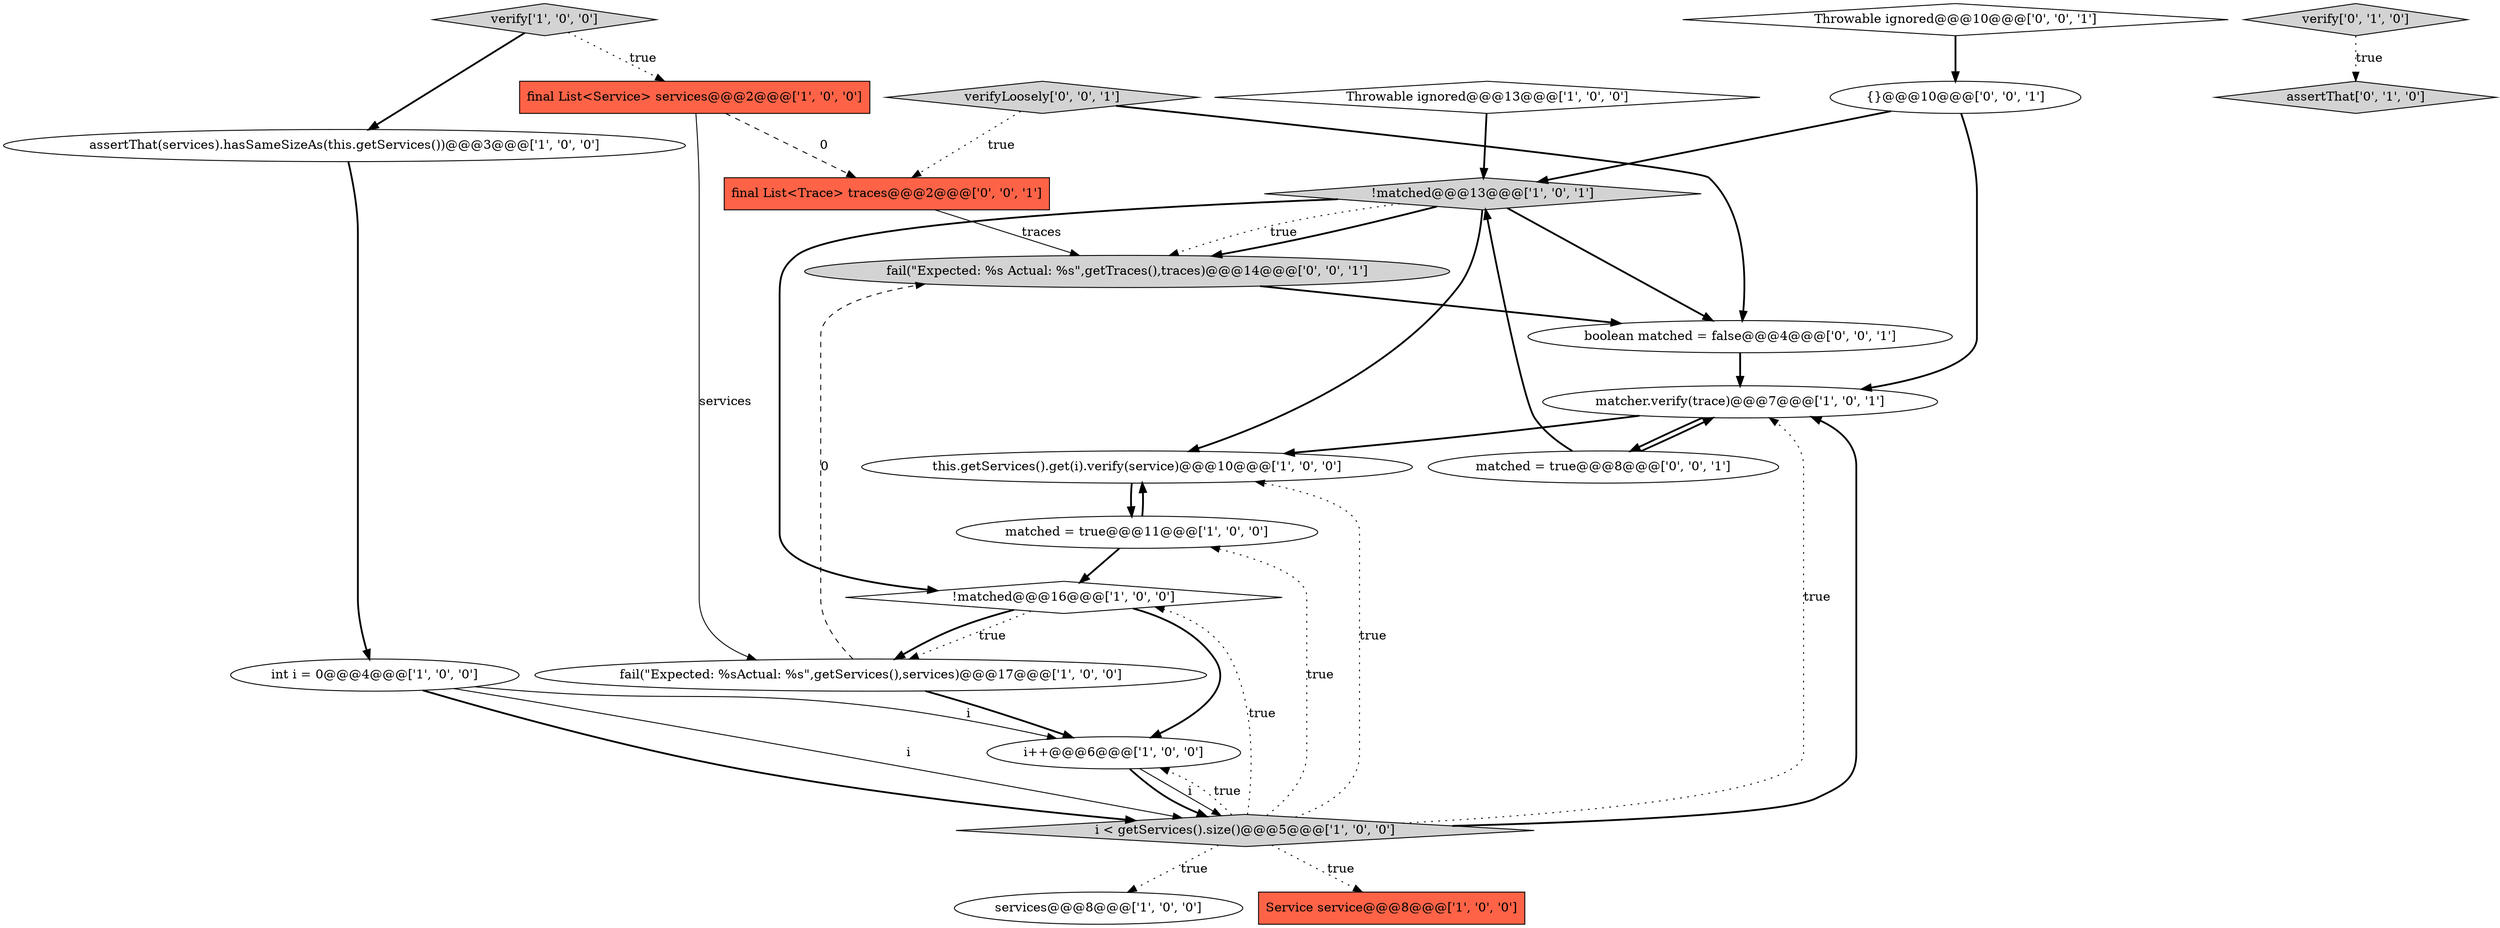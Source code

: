 digraph {
2 [style = filled, label = "Throwable ignored@@@13@@@['1', '0', '0']", fillcolor = white, shape = diamond image = "AAA0AAABBB1BBB"];
19 [style = filled, label = "fail(\"Expected: %s Actual: %s\",getTraces(),traces)@@@14@@@['0', '0', '1']", fillcolor = lightgray, shape = ellipse image = "AAA0AAABBB3BBB"];
3 [style = filled, label = "!matched@@@13@@@['1', '0', '1']", fillcolor = lightgray, shape = diamond image = "AAA0AAABBB1BBB"];
23 [style = filled, label = "{}@@@10@@@['0', '0', '1']", fillcolor = white, shape = ellipse image = "AAA0AAABBB3BBB"];
11 [style = filled, label = "assertThat(services).hasSameSizeAs(this.getServices())@@@3@@@['1', '0', '0']", fillcolor = white, shape = ellipse image = "AAA0AAABBB1BBB"];
9 [style = filled, label = "!matched@@@16@@@['1', '0', '0']", fillcolor = white, shape = diamond image = "AAA0AAABBB1BBB"];
0 [style = filled, label = "int i = 0@@@4@@@['1', '0', '0']", fillcolor = white, shape = ellipse image = "AAA0AAABBB1BBB"];
5 [style = filled, label = "services@@@8@@@['1', '0', '0']", fillcolor = white, shape = ellipse image = "AAA0AAABBB1BBB"];
10 [style = filled, label = "final List<Service> services@@@2@@@['1', '0', '0']", fillcolor = tomato, shape = box image = "AAA0AAABBB1BBB"];
1 [style = filled, label = "i < getServices().size()@@@5@@@['1', '0', '0']", fillcolor = lightgray, shape = diamond image = "AAA0AAABBB1BBB"];
15 [style = filled, label = "assertThat['0', '1', '0']", fillcolor = lightgray, shape = diamond image = "AAA0AAABBB2BBB"];
17 [style = filled, label = "matched = true@@@8@@@['0', '0', '1']", fillcolor = white, shape = ellipse image = "AAA0AAABBB3BBB"];
13 [style = filled, label = "matched = true@@@11@@@['1', '0', '0']", fillcolor = white, shape = ellipse image = "AAA0AAABBB1BBB"];
6 [style = filled, label = "this.getServices().get(i).verify(service)@@@10@@@['1', '0', '0']", fillcolor = white, shape = ellipse image = "AAA0AAABBB1BBB"];
20 [style = filled, label = "verifyLoosely['0', '0', '1']", fillcolor = lightgray, shape = diamond image = "AAA0AAABBB3BBB"];
22 [style = filled, label = "Throwable ignored@@@10@@@['0', '0', '1']", fillcolor = white, shape = diamond image = "AAA0AAABBB3BBB"];
14 [style = filled, label = "Service service@@@8@@@['1', '0', '0']", fillcolor = tomato, shape = box image = "AAA0AAABBB1BBB"];
4 [style = filled, label = "verify['1', '0', '0']", fillcolor = lightgray, shape = diamond image = "AAA0AAABBB1BBB"];
16 [style = filled, label = "verify['0', '1', '0']", fillcolor = lightgray, shape = diamond image = "AAA0AAABBB2BBB"];
21 [style = filled, label = "boolean matched = false@@@4@@@['0', '0', '1']", fillcolor = white, shape = ellipse image = "AAA0AAABBB3BBB"];
18 [style = filled, label = "final List<Trace> traces@@@2@@@['0', '0', '1']", fillcolor = tomato, shape = box image = "AAA0AAABBB3BBB"];
12 [style = filled, label = "matcher.verify(trace)@@@7@@@['1', '0', '1']", fillcolor = white, shape = ellipse image = "AAA0AAABBB1BBB"];
8 [style = filled, label = "fail(\"Expected: %sActual: %s\",getServices(),services)@@@17@@@['1', '0', '0']", fillcolor = white, shape = ellipse image = "AAA0AAABBB1BBB"];
7 [style = filled, label = "i++@@@6@@@['1', '0', '0']", fillcolor = white, shape = ellipse image = "AAA0AAABBB1BBB"];
23->3 [style = bold, label=""];
9->8 [style = dotted, label="true"];
10->18 [style = dashed, label="0"];
1->9 [style = dotted, label="true"];
0->1 [style = solid, label="i"];
7->1 [style = solid, label="i"];
1->12 [style = bold, label=""];
3->19 [style = dotted, label="true"];
11->0 [style = bold, label=""];
4->11 [style = bold, label=""];
4->10 [style = dotted, label="true"];
3->21 [style = bold, label=""];
1->7 [style = dotted, label="true"];
13->6 [style = bold, label=""];
20->18 [style = dotted, label="true"];
6->13 [style = bold, label=""];
17->12 [style = bold, label=""];
17->3 [style = bold, label=""];
1->6 [style = dotted, label="true"];
16->15 [style = dotted, label="true"];
0->1 [style = bold, label=""];
21->12 [style = bold, label=""];
2->3 [style = bold, label=""];
3->6 [style = bold, label=""];
19->21 [style = bold, label=""];
20->21 [style = bold, label=""];
8->19 [style = dashed, label="0"];
12->17 [style = bold, label=""];
23->12 [style = bold, label=""];
10->8 [style = solid, label="services"];
1->5 [style = dotted, label="true"];
0->7 [style = solid, label="i"];
1->13 [style = dotted, label="true"];
3->9 [style = bold, label=""];
3->19 [style = bold, label=""];
1->12 [style = dotted, label="true"];
8->7 [style = bold, label=""];
1->14 [style = dotted, label="true"];
7->1 [style = bold, label=""];
13->9 [style = bold, label=""];
9->8 [style = bold, label=""];
22->23 [style = bold, label=""];
18->19 [style = solid, label="traces"];
12->6 [style = bold, label=""];
9->7 [style = bold, label=""];
}
